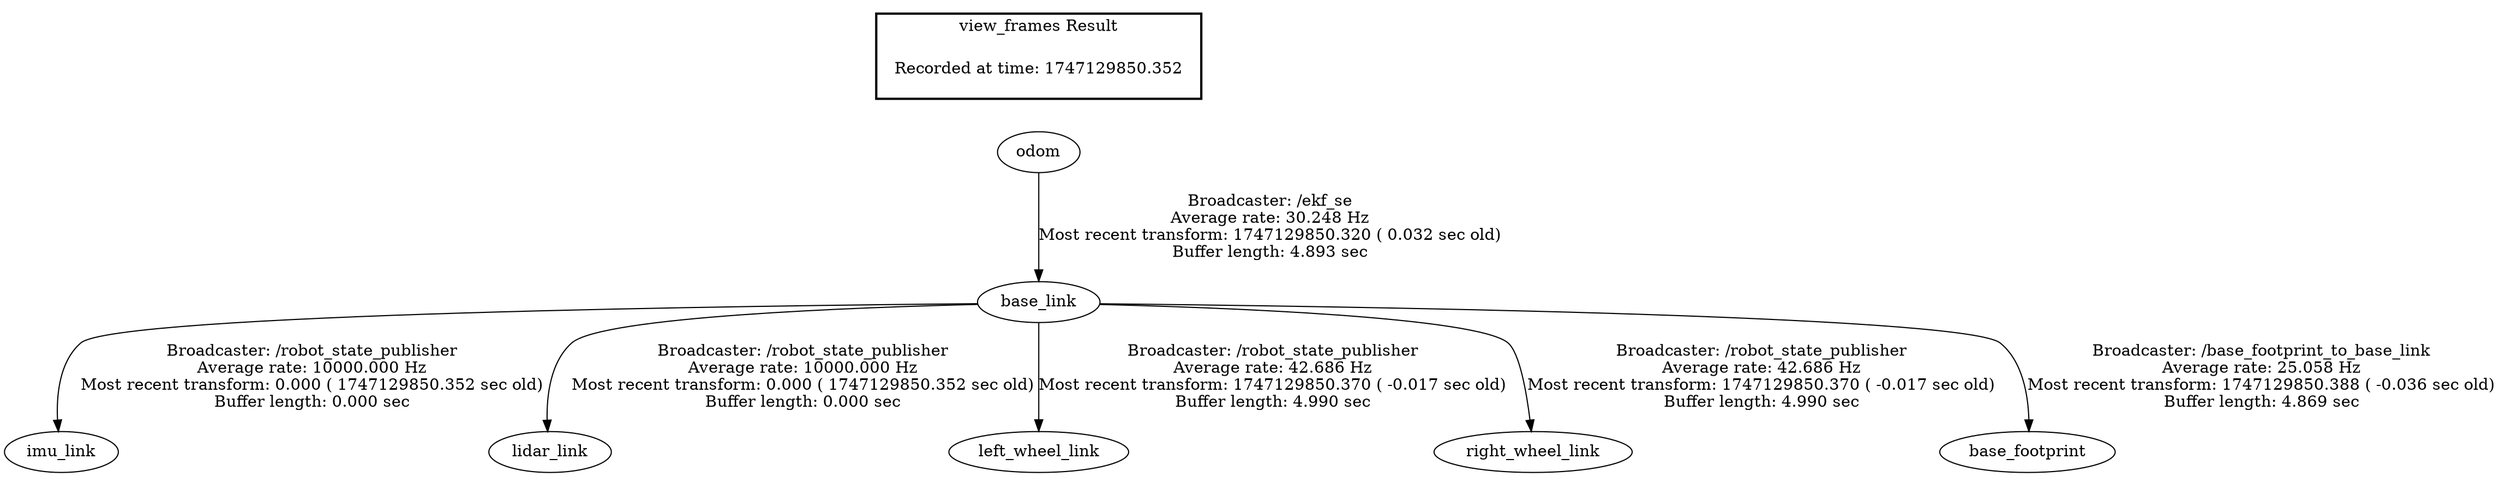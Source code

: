 digraph G {
"base_link" -> "imu_link"[label="Broadcaster: /robot_state_publisher\nAverage rate: 10000.000 Hz\nMost recent transform: 0.000 ( 1747129850.352 sec old)\nBuffer length: 0.000 sec\n"];
"odom" -> "base_link"[label="Broadcaster: /ekf_se\nAverage rate: 30.248 Hz\nMost recent transform: 1747129850.320 ( 0.032 sec old)\nBuffer length: 4.893 sec\n"];
"base_link" -> "lidar_link"[label="Broadcaster: /robot_state_publisher\nAverage rate: 10000.000 Hz\nMost recent transform: 0.000 ( 1747129850.352 sec old)\nBuffer length: 0.000 sec\n"];
"base_link" -> "left_wheel_link"[label="Broadcaster: /robot_state_publisher\nAverage rate: 42.686 Hz\nMost recent transform: 1747129850.370 ( -0.017 sec old)\nBuffer length: 4.990 sec\n"];
"base_link" -> "right_wheel_link"[label="Broadcaster: /robot_state_publisher\nAverage rate: 42.686 Hz\nMost recent transform: 1747129850.370 ( -0.017 sec old)\nBuffer length: 4.990 sec\n"];
"base_link" -> "base_footprint"[label="Broadcaster: /base_footprint_to_base_link\nAverage rate: 25.058 Hz\nMost recent transform: 1747129850.388 ( -0.036 sec old)\nBuffer length: 4.869 sec\n"];
edge [style=invis];
 subgraph cluster_legend { style=bold; color=black; label ="view_frames Result";
"Recorded at time: 1747129850.352"[ shape=plaintext ] ;
 }->"odom";
}